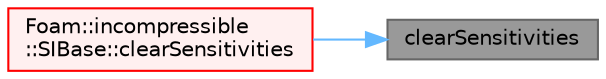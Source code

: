 digraph "clearSensitivities"
{
 // LATEX_PDF_SIZE
  bgcolor="transparent";
  edge [fontname=Helvetica,fontsize=10,labelfontname=Helvetica,labelfontsize=10];
  node [fontname=Helvetica,fontsize=10,shape=box,height=0.2,width=0.4];
  rankdir="RL";
  Node1 [id="Node000001",label="clearSensitivities",height=0.2,width=0.4,color="gray40", fillcolor="grey60", style="filled", fontcolor="black",tooltip=" "];
  Node1 -> Node2 [id="edge1_Node000001_Node000002",dir="back",color="steelblue1",style="solid",tooltip=" "];
  Node2 [id="Node000002",label="Foam::incompressible\l::SIBase::clearSensitivities",height=0.2,width=0.4,color="red", fillcolor="#FFF0F0", style="filled",URL="$classFoam_1_1incompressible_1_1SIBase.html#a0b3c4236c3c083bec19fde4d3eec3fb3",tooltip=" "];
}
